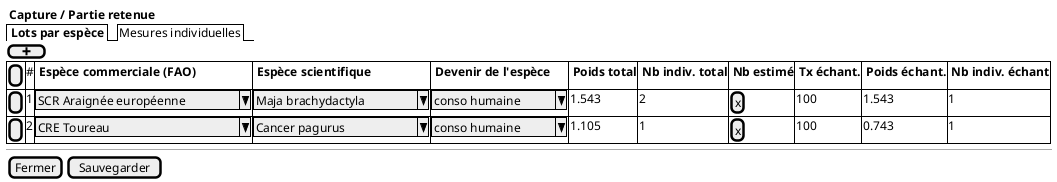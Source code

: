 @startsalt
{
  <b> Capture / Partie retenue
  {/  <b> Lots par espèce | Mesures individuelles }
  	[ <&plus> ]
	{#
      [ ]  | # | <b> Espèce commerciale (FAO) | <b> Espèce scientifique   | <b> Devenir de l'espèce | <b> Poids total | <b> Nb indiv. total | <b> Nb estimé | <b> Tx échant. | <b> Poids échant. | <b> Nb indiv. échant
      [ ] | 1 | ^ SCR Araignée européenne ^ | ^ Maja brachydactyla ^ | ^ conso humaine ^ |  1.543  |  2 | [x] |  100 | 1.543  | 1
      [ ] | 2 | ^ CRE Toureau             ^ | ^ Cancer pagurus     ^ | ^ conso humaine ^ |  1.105  |  1 | [x] | 100 | 0.743  | 1
    }

  --

  {
    [Fermer] | [Sauvegarder]
  }
}
@endsalt

